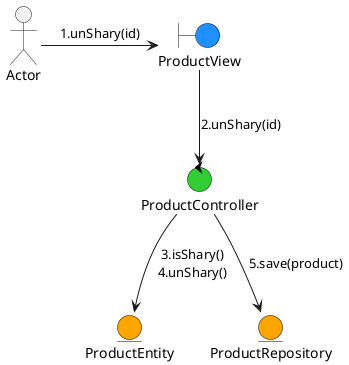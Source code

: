 @startuml UnSharedProduct

skinparam boundary {
  backgroundColor DodgerBlue
  borderColor black
}

skinparam control {
  backgroundColor LimeGreen
  borderColor black
}

skinparam entity {
  backgroundColor Orange
  borderColor black
}

actor Actor
boundary ProductView
control ProductController
entity ProductEntity
entity ProductRepository

Actor -right-> (ProductView) : 1.unShary(id)
(ProductView) --> (ProductController) : 2.unShary(id)
(ProductController) --> (ProductEntity) : 3.isShary()\n4.unShary()
(ProductController) --> (ProductRepository) : 5.save(product)

@enduml